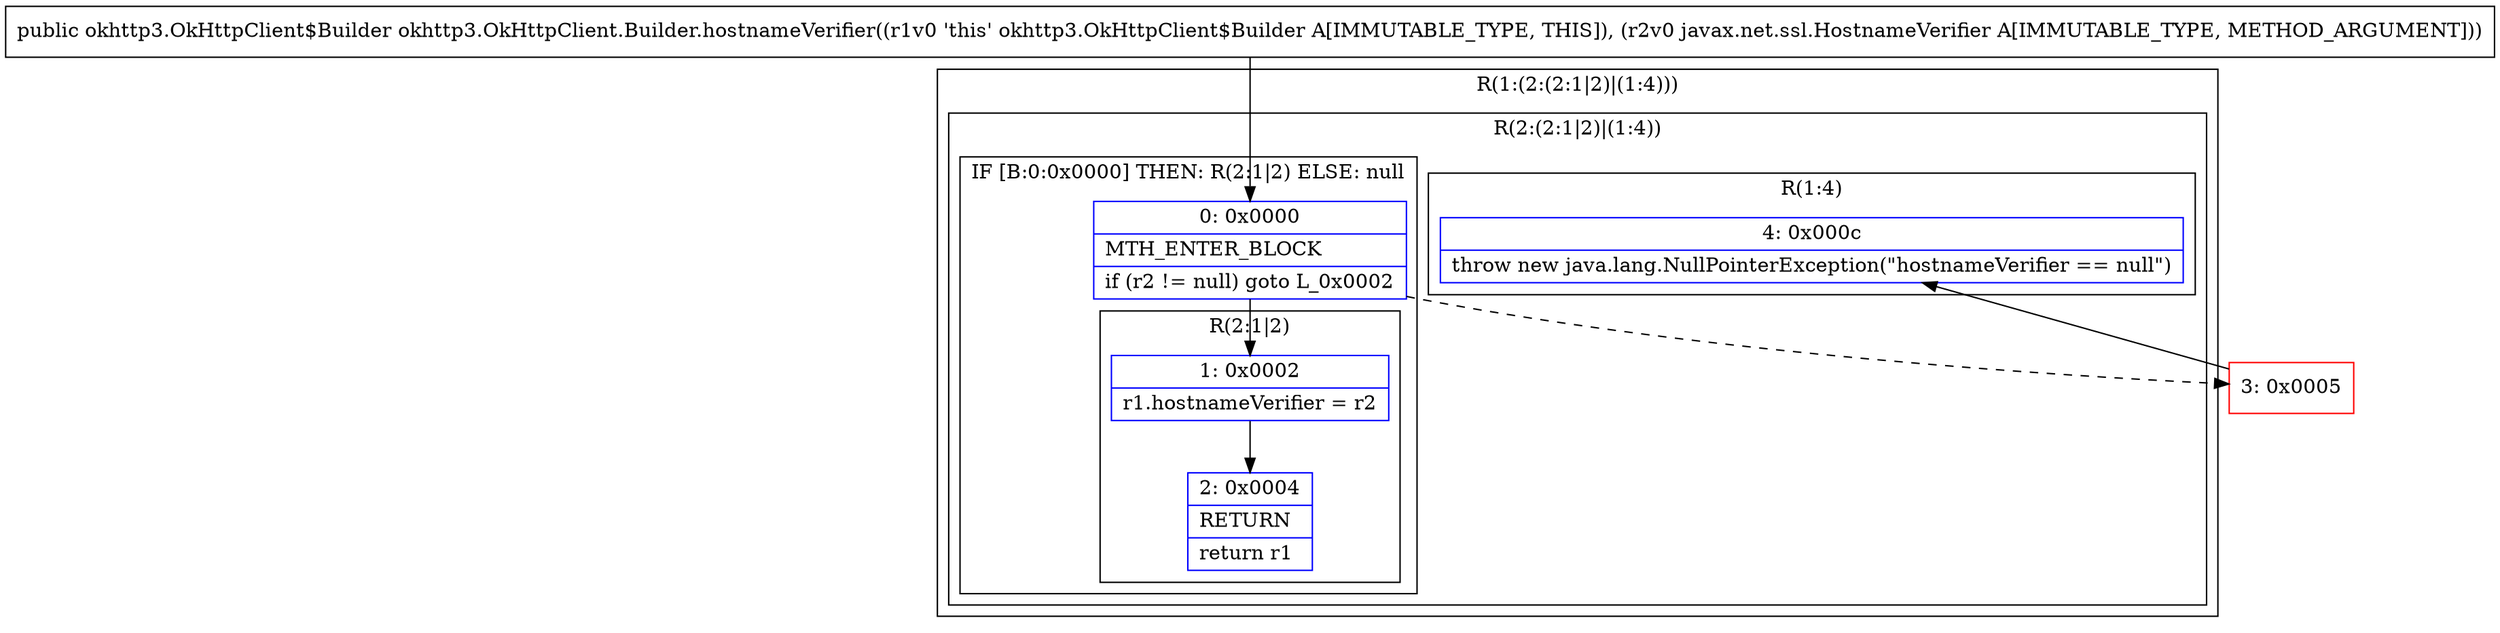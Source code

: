 digraph "CFG forokhttp3.OkHttpClient.Builder.hostnameVerifier(Ljavax\/net\/ssl\/HostnameVerifier;)Lokhttp3\/OkHttpClient$Builder;" {
subgraph cluster_Region_1735915973 {
label = "R(1:(2:(2:1|2)|(1:4)))";
node [shape=record,color=blue];
subgraph cluster_Region_1349449574 {
label = "R(2:(2:1|2)|(1:4))";
node [shape=record,color=blue];
subgraph cluster_IfRegion_1339834569 {
label = "IF [B:0:0x0000] THEN: R(2:1|2) ELSE: null";
node [shape=record,color=blue];
Node_0 [shape=record,label="{0\:\ 0x0000|MTH_ENTER_BLOCK\l|if (r2 != null) goto L_0x0002\l}"];
subgraph cluster_Region_379567934 {
label = "R(2:1|2)";
node [shape=record,color=blue];
Node_1 [shape=record,label="{1\:\ 0x0002|r1.hostnameVerifier = r2\l}"];
Node_2 [shape=record,label="{2\:\ 0x0004|RETURN\l|return r1\l}"];
}
}
subgraph cluster_Region_1316931065 {
label = "R(1:4)";
node [shape=record,color=blue];
Node_4 [shape=record,label="{4\:\ 0x000c|throw new java.lang.NullPointerException(\"hostnameVerifier == null\")\l}"];
}
}
}
Node_3 [shape=record,color=red,label="{3\:\ 0x0005}"];
MethodNode[shape=record,label="{public okhttp3.OkHttpClient$Builder okhttp3.OkHttpClient.Builder.hostnameVerifier((r1v0 'this' okhttp3.OkHttpClient$Builder A[IMMUTABLE_TYPE, THIS]), (r2v0 javax.net.ssl.HostnameVerifier A[IMMUTABLE_TYPE, METHOD_ARGUMENT])) }"];
MethodNode -> Node_0;
Node_0 -> Node_1;
Node_0 -> Node_3[style=dashed];
Node_1 -> Node_2;
Node_3 -> Node_4;
}

